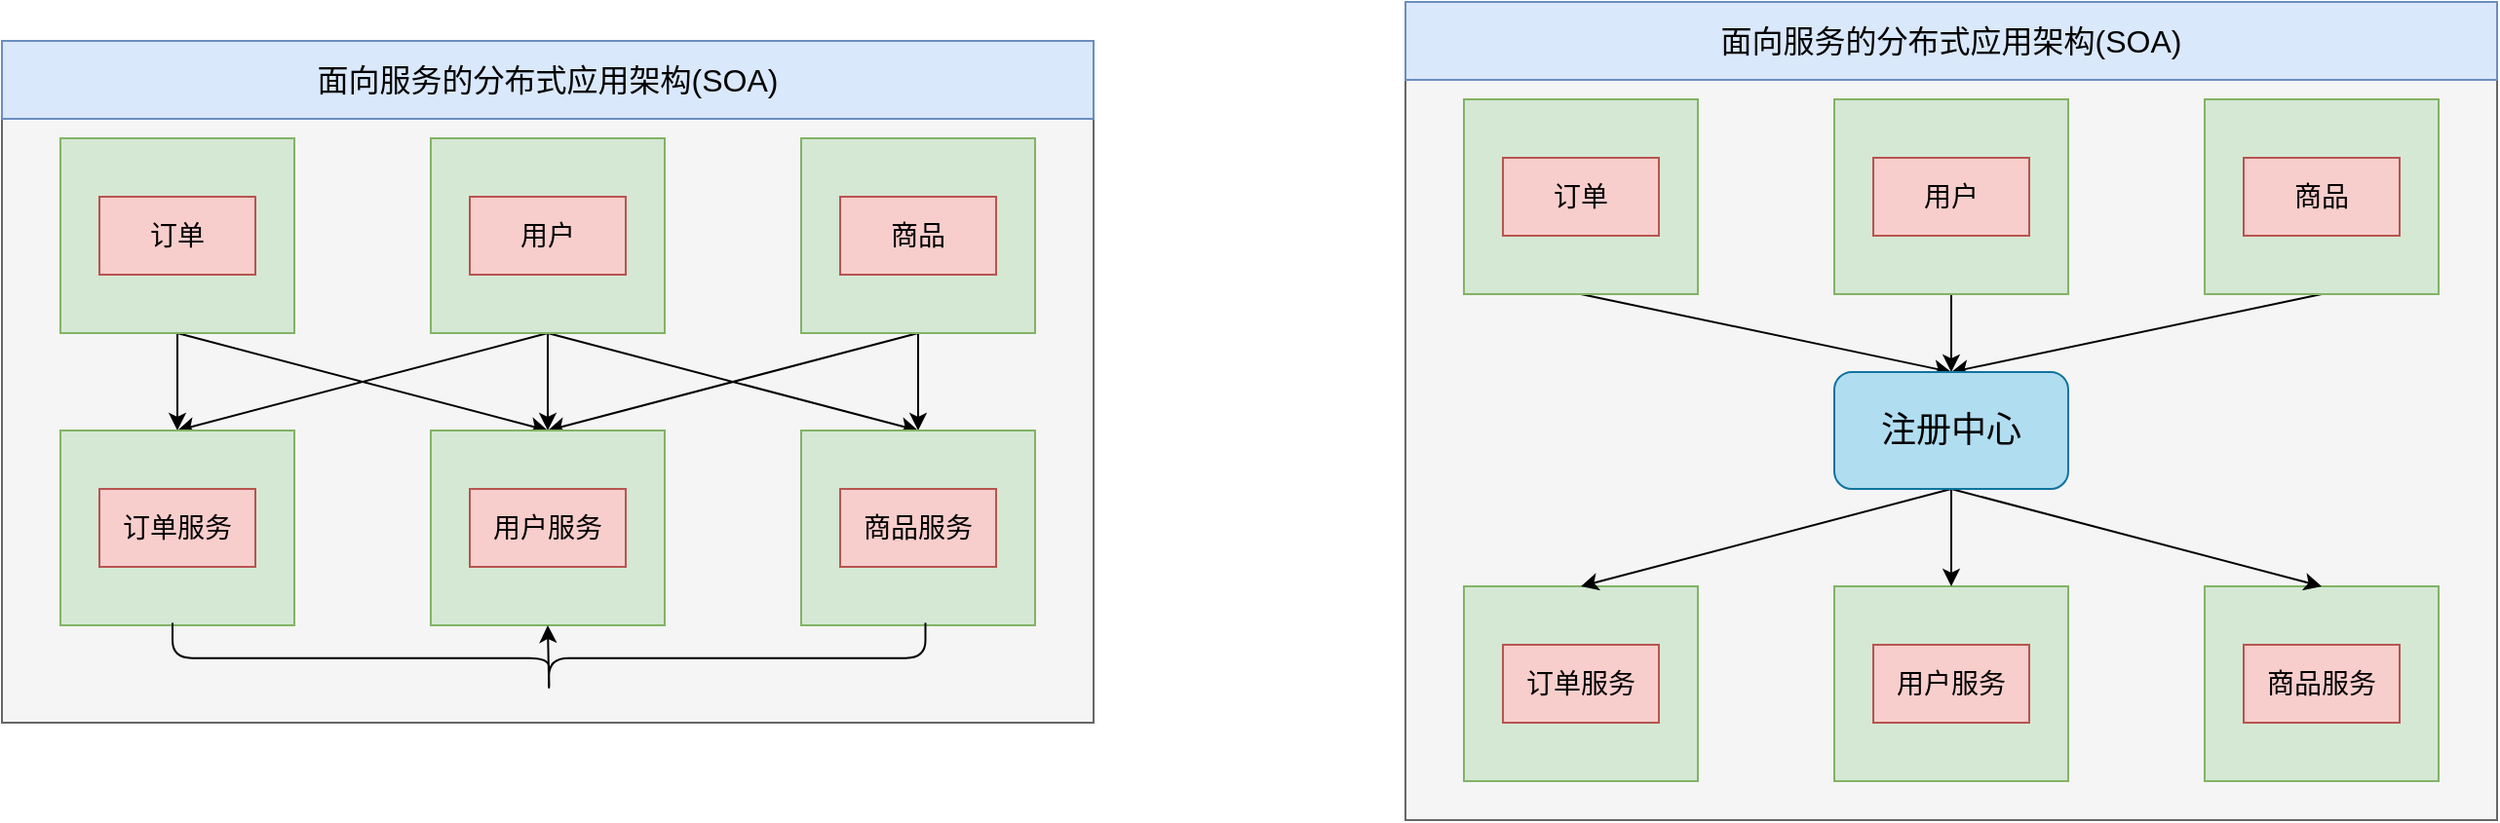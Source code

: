 <mxfile version="15.8.7" type="device"><diagram id="2WRsBT2wFaGPfC9yDRKY" name="第 1 页"><mxGraphModel dx="1038" dy="649" grid="1" gridSize="10" guides="1" tooltips="1" connect="1" arrows="1" fold="1" page="1" pageScale="1" pageWidth="827" pageHeight="1169" math="0" shadow="0"><root><mxCell id="0"/><mxCell id="1" parent="0"/><mxCell id="2-YvBc7SiGrR4j78RQGn-10" value="" style="rounded=0;whiteSpace=wrap;html=1;fillColor=#f5f5f5;fontColor=#333333;strokeColor=#666666;" vertex="1" parent="1"><mxGeometry x="160" y="130" width="560" height="350" as="geometry"/></mxCell><mxCell id="2-YvBc7SiGrR4j78RQGn-31" style="edgeStyle=none;rounded=0;orthogonalLoop=1;jettySize=auto;html=1;entryX=0.5;entryY=0;entryDx=0;entryDy=0;fontSize=14;exitX=0.5;exitY=1;exitDx=0;exitDy=0;" edge="1" parent="1" source="2-YvBc7SiGrR4j78RQGn-19" target="2-YvBc7SiGrR4j78RQGn-21"><mxGeometry relative="1" as="geometry"/></mxCell><mxCell id="2-YvBc7SiGrR4j78RQGn-32" style="edgeStyle=none;rounded=0;orthogonalLoop=1;jettySize=auto;html=1;entryX=0.5;entryY=0;entryDx=0;entryDy=0;fontSize=14;" edge="1" parent="1" source="2-YvBc7SiGrR4j78RQGn-19" target="2-YvBc7SiGrR4j78RQGn-20"><mxGeometry relative="1" as="geometry"/></mxCell><mxCell id="2-YvBc7SiGrR4j78RQGn-19" value="" style="rounded=0;whiteSpace=wrap;html=1;fontSize=14;fillColor=#d5e8d4;strokeColor=#82b366;" vertex="1" parent="1"><mxGeometry x="570" y="180" width="120" height="100" as="geometry"/></mxCell><mxCell id="2-YvBc7SiGrR4j78RQGn-26" style="edgeStyle=orthogonalEdgeStyle;rounded=0;orthogonalLoop=1;jettySize=auto;html=1;entryX=0.5;entryY=0;entryDx=0;entryDy=0;fontSize=14;" edge="1" parent="1" source="2-YvBc7SiGrR4j78RQGn-17" target="2-YvBc7SiGrR4j78RQGn-22"><mxGeometry relative="1" as="geometry"/></mxCell><mxCell id="2-YvBc7SiGrR4j78RQGn-27" style="rounded=0;orthogonalLoop=1;jettySize=auto;html=1;fontSize=14;entryX=0.5;entryY=0;entryDx=0;entryDy=0;" edge="1" parent="1" target="2-YvBc7SiGrR4j78RQGn-21"><mxGeometry relative="1" as="geometry"><mxPoint x="250" y="280" as="sourcePoint"/></mxGeometry></mxCell><mxCell id="2-YvBc7SiGrR4j78RQGn-17" value="" style="rounded=0;whiteSpace=wrap;html=1;fontSize=14;fillColor=#d5e8d4;strokeColor=#82b366;" vertex="1" parent="1"><mxGeometry x="190" y="180" width="120" height="100" as="geometry"/></mxCell><mxCell id="2-YvBc7SiGrR4j78RQGn-28" style="edgeStyle=none;rounded=0;orthogonalLoop=1;jettySize=auto;html=1;entryX=0.5;entryY=0;entryDx=0;entryDy=0;fontSize=14;" edge="1" parent="1" source="2-YvBc7SiGrR4j78RQGn-18" target="2-YvBc7SiGrR4j78RQGn-21"><mxGeometry relative="1" as="geometry"/></mxCell><mxCell id="2-YvBc7SiGrR4j78RQGn-29" style="edgeStyle=none;rounded=0;orthogonalLoop=1;jettySize=auto;html=1;entryX=0.5;entryY=0;entryDx=0;entryDy=0;fontSize=14;exitX=0.5;exitY=1;exitDx=0;exitDy=0;" edge="1" parent="1" source="2-YvBc7SiGrR4j78RQGn-18" target="2-YvBc7SiGrR4j78RQGn-20"><mxGeometry relative="1" as="geometry"/></mxCell><mxCell id="2-YvBc7SiGrR4j78RQGn-30" style="edgeStyle=none;rounded=0;orthogonalLoop=1;jettySize=auto;html=1;entryX=0.5;entryY=0;entryDx=0;entryDy=0;fontSize=14;exitX=0.5;exitY=1;exitDx=0;exitDy=0;" edge="1" parent="1" source="2-YvBc7SiGrR4j78RQGn-18" target="2-YvBc7SiGrR4j78RQGn-22"><mxGeometry relative="1" as="geometry"/></mxCell><mxCell id="2-YvBc7SiGrR4j78RQGn-18" value="" style="rounded=0;whiteSpace=wrap;html=1;fontSize=14;fillColor=#d5e8d4;strokeColor=#82b366;" vertex="1" parent="1"><mxGeometry x="380" y="180" width="120" height="100" as="geometry"/></mxCell><mxCell id="2-YvBc7SiGrR4j78RQGn-11" value="&lt;font size=&quot;3&quot;&gt;面向服务的分布式应用架构(SOA)&lt;/font&gt;" style="rounded=0;whiteSpace=wrap;html=1;fillColor=#dae8fc;strokeColor=#6c8ebf;" vertex="1" parent="1"><mxGeometry x="160" y="130" width="560" height="40" as="geometry"/></mxCell><mxCell id="2-YvBc7SiGrR4j78RQGn-12" value="订单" style="rounded=0;whiteSpace=wrap;html=1;fontSize=14;fillColor=#f8cecc;strokeColor=#b85450;" vertex="1" parent="1"><mxGeometry x="210" y="210" width="80" height="40" as="geometry"/></mxCell><mxCell id="2-YvBc7SiGrR4j78RQGn-15" value="商品" style="rounded=0;whiteSpace=wrap;html=1;fontSize=14;fillColor=#f8cecc;strokeColor=#b85450;" vertex="1" parent="1"><mxGeometry x="590" y="210" width="80" height="40" as="geometry"/></mxCell><mxCell id="2-YvBc7SiGrR4j78RQGn-16" value="用户" style="rounded=0;whiteSpace=wrap;html=1;fontSize=14;fillColor=#f8cecc;strokeColor=#b85450;" vertex="1" parent="1"><mxGeometry x="400" y="210" width="80" height="40" as="geometry"/></mxCell><mxCell id="2-YvBc7SiGrR4j78RQGn-20" value="" style="rounded=0;whiteSpace=wrap;html=1;fontSize=14;fillColor=#d5e8d4;strokeColor=#82b366;" vertex="1" parent="1"><mxGeometry x="570" y="330" width="120" height="100" as="geometry"/></mxCell><mxCell id="2-YvBc7SiGrR4j78RQGn-21" value="" style="rounded=0;whiteSpace=wrap;html=1;fontSize=14;fillColor=#d5e8d4;strokeColor=#82b366;" vertex="1" parent="1"><mxGeometry x="380" y="330" width="120" height="100" as="geometry"/></mxCell><mxCell id="2-YvBc7SiGrR4j78RQGn-22" value="" style="rounded=0;whiteSpace=wrap;html=1;fontSize=14;fillColor=#d5e8d4;strokeColor=#82b366;" vertex="1" parent="1"><mxGeometry x="190" y="330" width="120" height="100" as="geometry"/></mxCell><mxCell id="2-YvBc7SiGrR4j78RQGn-23" value="订单服务" style="rounded=0;whiteSpace=wrap;html=1;fontSize=14;fillColor=#f8cecc;strokeColor=#b85450;" vertex="1" parent="1"><mxGeometry x="210" y="360" width="80" height="40" as="geometry"/></mxCell><mxCell id="2-YvBc7SiGrR4j78RQGn-24" value="用户服务" style="rounded=0;whiteSpace=wrap;html=1;fontSize=14;fillColor=#f8cecc;strokeColor=#b85450;" vertex="1" parent="1"><mxGeometry x="400" y="360" width="80" height="40" as="geometry"/></mxCell><mxCell id="2-YvBc7SiGrR4j78RQGn-25" value="商品服务" style="rounded=0;whiteSpace=wrap;html=1;fontSize=14;fillColor=#f8cecc;strokeColor=#b85450;" vertex="1" parent="1"><mxGeometry x="590" y="360" width="80" height="40" as="geometry"/></mxCell><mxCell id="2-YvBc7SiGrR4j78RQGn-36" style="edgeStyle=none;rounded=0;orthogonalLoop=1;jettySize=auto;html=1;exitX=0.1;exitY=0.5;exitDx=0;exitDy=0;exitPerimeter=0;entryX=0.5;entryY=1;entryDx=0;entryDy=0;fontSize=14;" edge="1" parent="1" source="2-YvBc7SiGrR4j78RQGn-33" target="2-YvBc7SiGrR4j78RQGn-21"><mxGeometry relative="1" as="geometry"/></mxCell><mxCell id="2-YvBc7SiGrR4j78RQGn-33" value="" style="shape=curlyBracket;whiteSpace=wrap;html=1;rounded=1;flipH=1;fontSize=14;rotation=90;size=0.5;" vertex="1" parent="1"><mxGeometry x="422.5" y="253.75" width="36.25" height="386.25" as="geometry"/></mxCell><mxCell id="2-YvBc7SiGrR4j78RQGn-37" value="" style="rounded=0;whiteSpace=wrap;html=1;fillColor=#f5f5f5;fontColor=#333333;strokeColor=#666666;" vertex="1" parent="1"><mxGeometry x="880" y="110" width="560" height="420" as="geometry"/></mxCell><mxCell id="2-YvBc7SiGrR4j78RQGn-63" style="edgeStyle=none;rounded=0;orthogonalLoop=1;jettySize=auto;html=1;exitX=0.5;exitY=1;exitDx=0;exitDy=0;fontSize=18;" edge="1" parent="1" source="2-YvBc7SiGrR4j78RQGn-40"><mxGeometry relative="1" as="geometry"><mxPoint x="1160" y="300" as="targetPoint"/></mxGeometry></mxCell><mxCell id="2-YvBc7SiGrR4j78RQGn-40" value="" style="rounded=0;whiteSpace=wrap;html=1;fontSize=14;fillColor=#d5e8d4;strokeColor=#82b366;" vertex="1" parent="1"><mxGeometry x="1290" y="160" width="120" height="100" as="geometry"/></mxCell><mxCell id="2-YvBc7SiGrR4j78RQGn-61" style="edgeStyle=none;rounded=0;orthogonalLoop=1;jettySize=auto;html=1;exitX=0.5;exitY=1;exitDx=0;exitDy=0;entryX=0.5;entryY=0;entryDx=0;entryDy=0;fontSize=18;" edge="1" parent="1" source="2-YvBc7SiGrR4j78RQGn-43" target="2-YvBc7SiGrR4j78RQGn-60"><mxGeometry relative="1" as="geometry"/></mxCell><mxCell id="2-YvBc7SiGrR4j78RQGn-43" value="" style="rounded=0;whiteSpace=wrap;html=1;fontSize=14;fillColor=#d5e8d4;strokeColor=#82b366;" vertex="1" parent="1"><mxGeometry x="910" y="160" width="120" height="100" as="geometry"/></mxCell><mxCell id="2-YvBc7SiGrR4j78RQGn-62" style="edgeStyle=none;rounded=0;orthogonalLoop=1;jettySize=auto;html=1;exitX=0.5;exitY=1;exitDx=0;exitDy=0;fontSize=18;" edge="1" parent="1" source="2-YvBc7SiGrR4j78RQGn-47"><mxGeometry relative="1" as="geometry"><mxPoint x="1160" y="300" as="targetPoint"/></mxGeometry></mxCell><mxCell id="2-YvBc7SiGrR4j78RQGn-47" value="" style="rounded=0;whiteSpace=wrap;html=1;fontSize=14;fillColor=#d5e8d4;strokeColor=#82b366;" vertex="1" parent="1"><mxGeometry x="1100" y="160" width="120" height="100" as="geometry"/></mxCell><mxCell id="2-YvBc7SiGrR4j78RQGn-48" value="&lt;font size=&quot;3&quot;&gt;面向服务的分布式应用架构(SOA)&lt;/font&gt;" style="rounded=0;whiteSpace=wrap;html=1;fillColor=#dae8fc;strokeColor=#6c8ebf;" vertex="1" parent="1"><mxGeometry x="880" y="110" width="560" height="40" as="geometry"/></mxCell><mxCell id="2-YvBc7SiGrR4j78RQGn-49" value="订单" style="rounded=0;whiteSpace=wrap;html=1;fontSize=14;fillColor=#f8cecc;strokeColor=#b85450;" vertex="1" parent="1"><mxGeometry x="930" y="190" width="80" height="40" as="geometry"/></mxCell><mxCell id="2-YvBc7SiGrR4j78RQGn-50" value="商品" style="rounded=0;whiteSpace=wrap;html=1;fontSize=14;fillColor=#f8cecc;strokeColor=#b85450;" vertex="1" parent="1"><mxGeometry x="1310" y="190" width="80" height="40" as="geometry"/></mxCell><mxCell id="2-YvBc7SiGrR4j78RQGn-51" value="用户" style="rounded=0;whiteSpace=wrap;html=1;fontSize=14;fillColor=#f8cecc;strokeColor=#b85450;" vertex="1" parent="1"><mxGeometry x="1120" y="190" width="80" height="40" as="geometry"/></mxCell><mxCell id="2-YvBc7SiGrR4j78RQGn-52" value="" style="rounded=0;whiteSpace=wrap;html=1;fontSize=14;fillColor=#d5e8d4;strokeColor=#82b366;" vertex="1" parent="1"><mxGeometry x="1290" y="410" width="120" height="100" as="geometry"/></mxCell><mxCell id="2-YvBc7SiGrR4j78RQGn-53" value="" style="rounded=0;whiteSpace=wrap;html=1;fontSize=14;fillColor=#d5e8d4;strokeColor=#82b366;" vertex="1" parent="1"><mxGeometry x="1100" y="410" width="120" height="100" as="geometry"/></mxCell><mxCell id="2-YvBc7SiGrR4j78RQGn-54" value="" style="rounded=0;whiteSpace=wrap;html=1;fontSize=14;fillColor=#d5e8d4;strokeColor=#82b366;" vertex="1" parent="1"><mxGeometry x="910" y="410" width="120" height="100" as="geometry"/></mxCell><mxCell id="2-YvBc7SiGrR4j78RQGn-55" value="订单服务" style="rounded=0;whiteSpace=wrap;html=1;fontSize=14;fillColor=#f8cecc;strokeColor=#b85450;" vertex="1" parent="1"><mxGeometry x="930" y="440" width="80" height="40" as="geometry"/></mxCell><mxCell id="2-YvBc7SiGrR4j78RQGn-56" value="用户服务" style="rounded=0;whiteSpace=wrap;html=1;fontSize=14;fillColor=#f8cecc;strokeColor=#b85450;" vertex="1" parent="1"><mxGeometry x="1120" y="440" width="80" height="40" as="geometry"/></mxCell><mxCell id="2-YvBc7SiGrR4j78RQGn-57" value="商品服务" style="rounded=0;whiteSpace=wrap;html=1;fontSize=14;fillColor=#f8cecc;strokeColor=#b85450;" vertex="1" parent="1"><mxGeometry x="1310" y="440" width="80" height="40" as="geometry"/></mxCell><mxCell id="2-YvBc7SiGrR4j78RQGn-64" style="edgeStyle=none;rounded=0;orthogonalLoop=1;jettySize=auto;html=1;exitX=0.5;exitY=1;exitDx=0;exitDy=0;entryX=0.5;entryY=0;entryDx=0;entryDy=0;fontSize=18;" edge="1" parent="1" source="2-YvBc7SiGrR4j78RQGn-60" target="2-YvBc7SiGrR4j78RQGn-54"><mxGeometry relative="1" as="geometry"/></mxCell><mxCell id="2-YvBc7SiGrR4j78RQGn-65" style="edgeStyle=none;rounded=0;orthogonalLoop=1;jettySize=auto;html=1;entryX=0.5;entryY=0;entryDx=0;entryDy=0;fontSize=18;" edge="1" parent="1" source="2-YvBc7SiGrR4j78RQGn-60" target="2-YvBc7SiGrR4j78RQGn-53"><mxGeometry relative="1" as="geometry"/></mxCell><mxCell id="2-YvBc7SiGrR4j78RQGn-66" style="edgeStyle=none;rounded=0;orthogonalLoop=1;jettySize=auto;html=1;entryX=0.5;entryY=0;entryDx=0;entryDy=0;fontSize=18;exitX=0.5;exitY=1;exitDx=0;exitDy=0;" edge="1" parent="1" source="2-YvBc7SiGrR4j78RQGn-60" target="2-YvBc7SiGrR4j78RQGn-52"><mxGeometry relative="1" as="geometry"/></mxCell><mxCell id="2-YvBc7SiGrR4j78RQGn-60" value="&lt;font style=&quot;font-size: 18px&quot;&gt;注册中心&lt;/font&gt;" style="rounded=1;whiteSpace=wrap;html=1;fontSize=14;fillColor=#b1ddf0;strokeColor=#10739e;" vertex="1" parent="1"><mxGeometry x="1100" y="300" width="120" height="60" as="geometry"/></mxCell></root></mxGraphModel></diagram></mxfile>